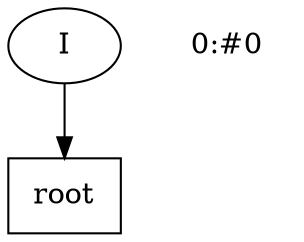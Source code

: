 // produced with flexfringe // ../../flexfringe/dfasat/flexfringe --ini=../../flexfringe/dfasat/ini/batch-mealy.ini prova.txt.dat 
digraph DFA {
	-1 [label="root" shape=box];
		I -> -1;
	0 [ label="0:#0
" , penwidth=0];
}
